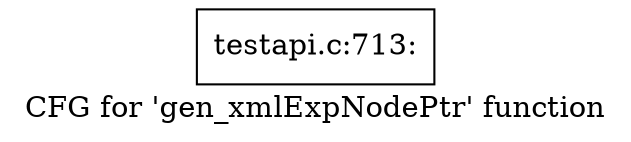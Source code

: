 digraph "CFG for 'gen_xmlExpNodePtr' function" {
	label="CFG for 'gen_xmlExpNodePtr' function";

	Node0x529d320 [shape=record,label="{testapi.c:713:}"];
}
